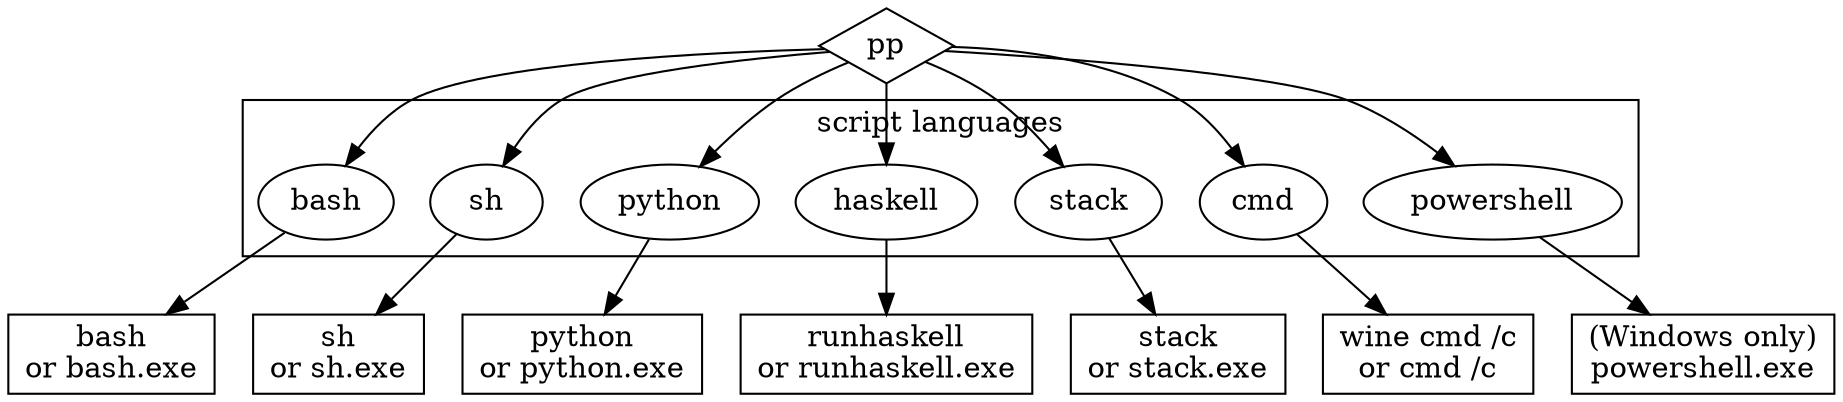 
digraph {

    subgraph cluster_cmd {
        label = "script languages"
        bash sh python haskell stack cmd powershell
    }

    PP [shape=diamond label="pp"]
    bash sh cmd python haskell stack
    Bash [shape=box label="bash\nor bash.exe"]
    Sh [shape=box label="sh\nor sh.exe"]
    Python [shape=box label="python\nor python.exe"]
    Haskell [shape=box label="runhaskell\nor runhaskell.exe"]
    Stack [shape=box label="stack\nor stack.exe"]
    Cmd [shape=box label="wine cmd /c\nor cmd /c"]
    PowerShell [shape=box label="(Windows only)\npowershell.exe"]

    PP -> {bash sh python haskell stack cmd powershell}
    bash -> Bash
    sh -> Sh
    python -> Python
    haskell -> Haskell
    stack -> Stack
    cmd -> Cmd
    powershell -> PowerShell
}


